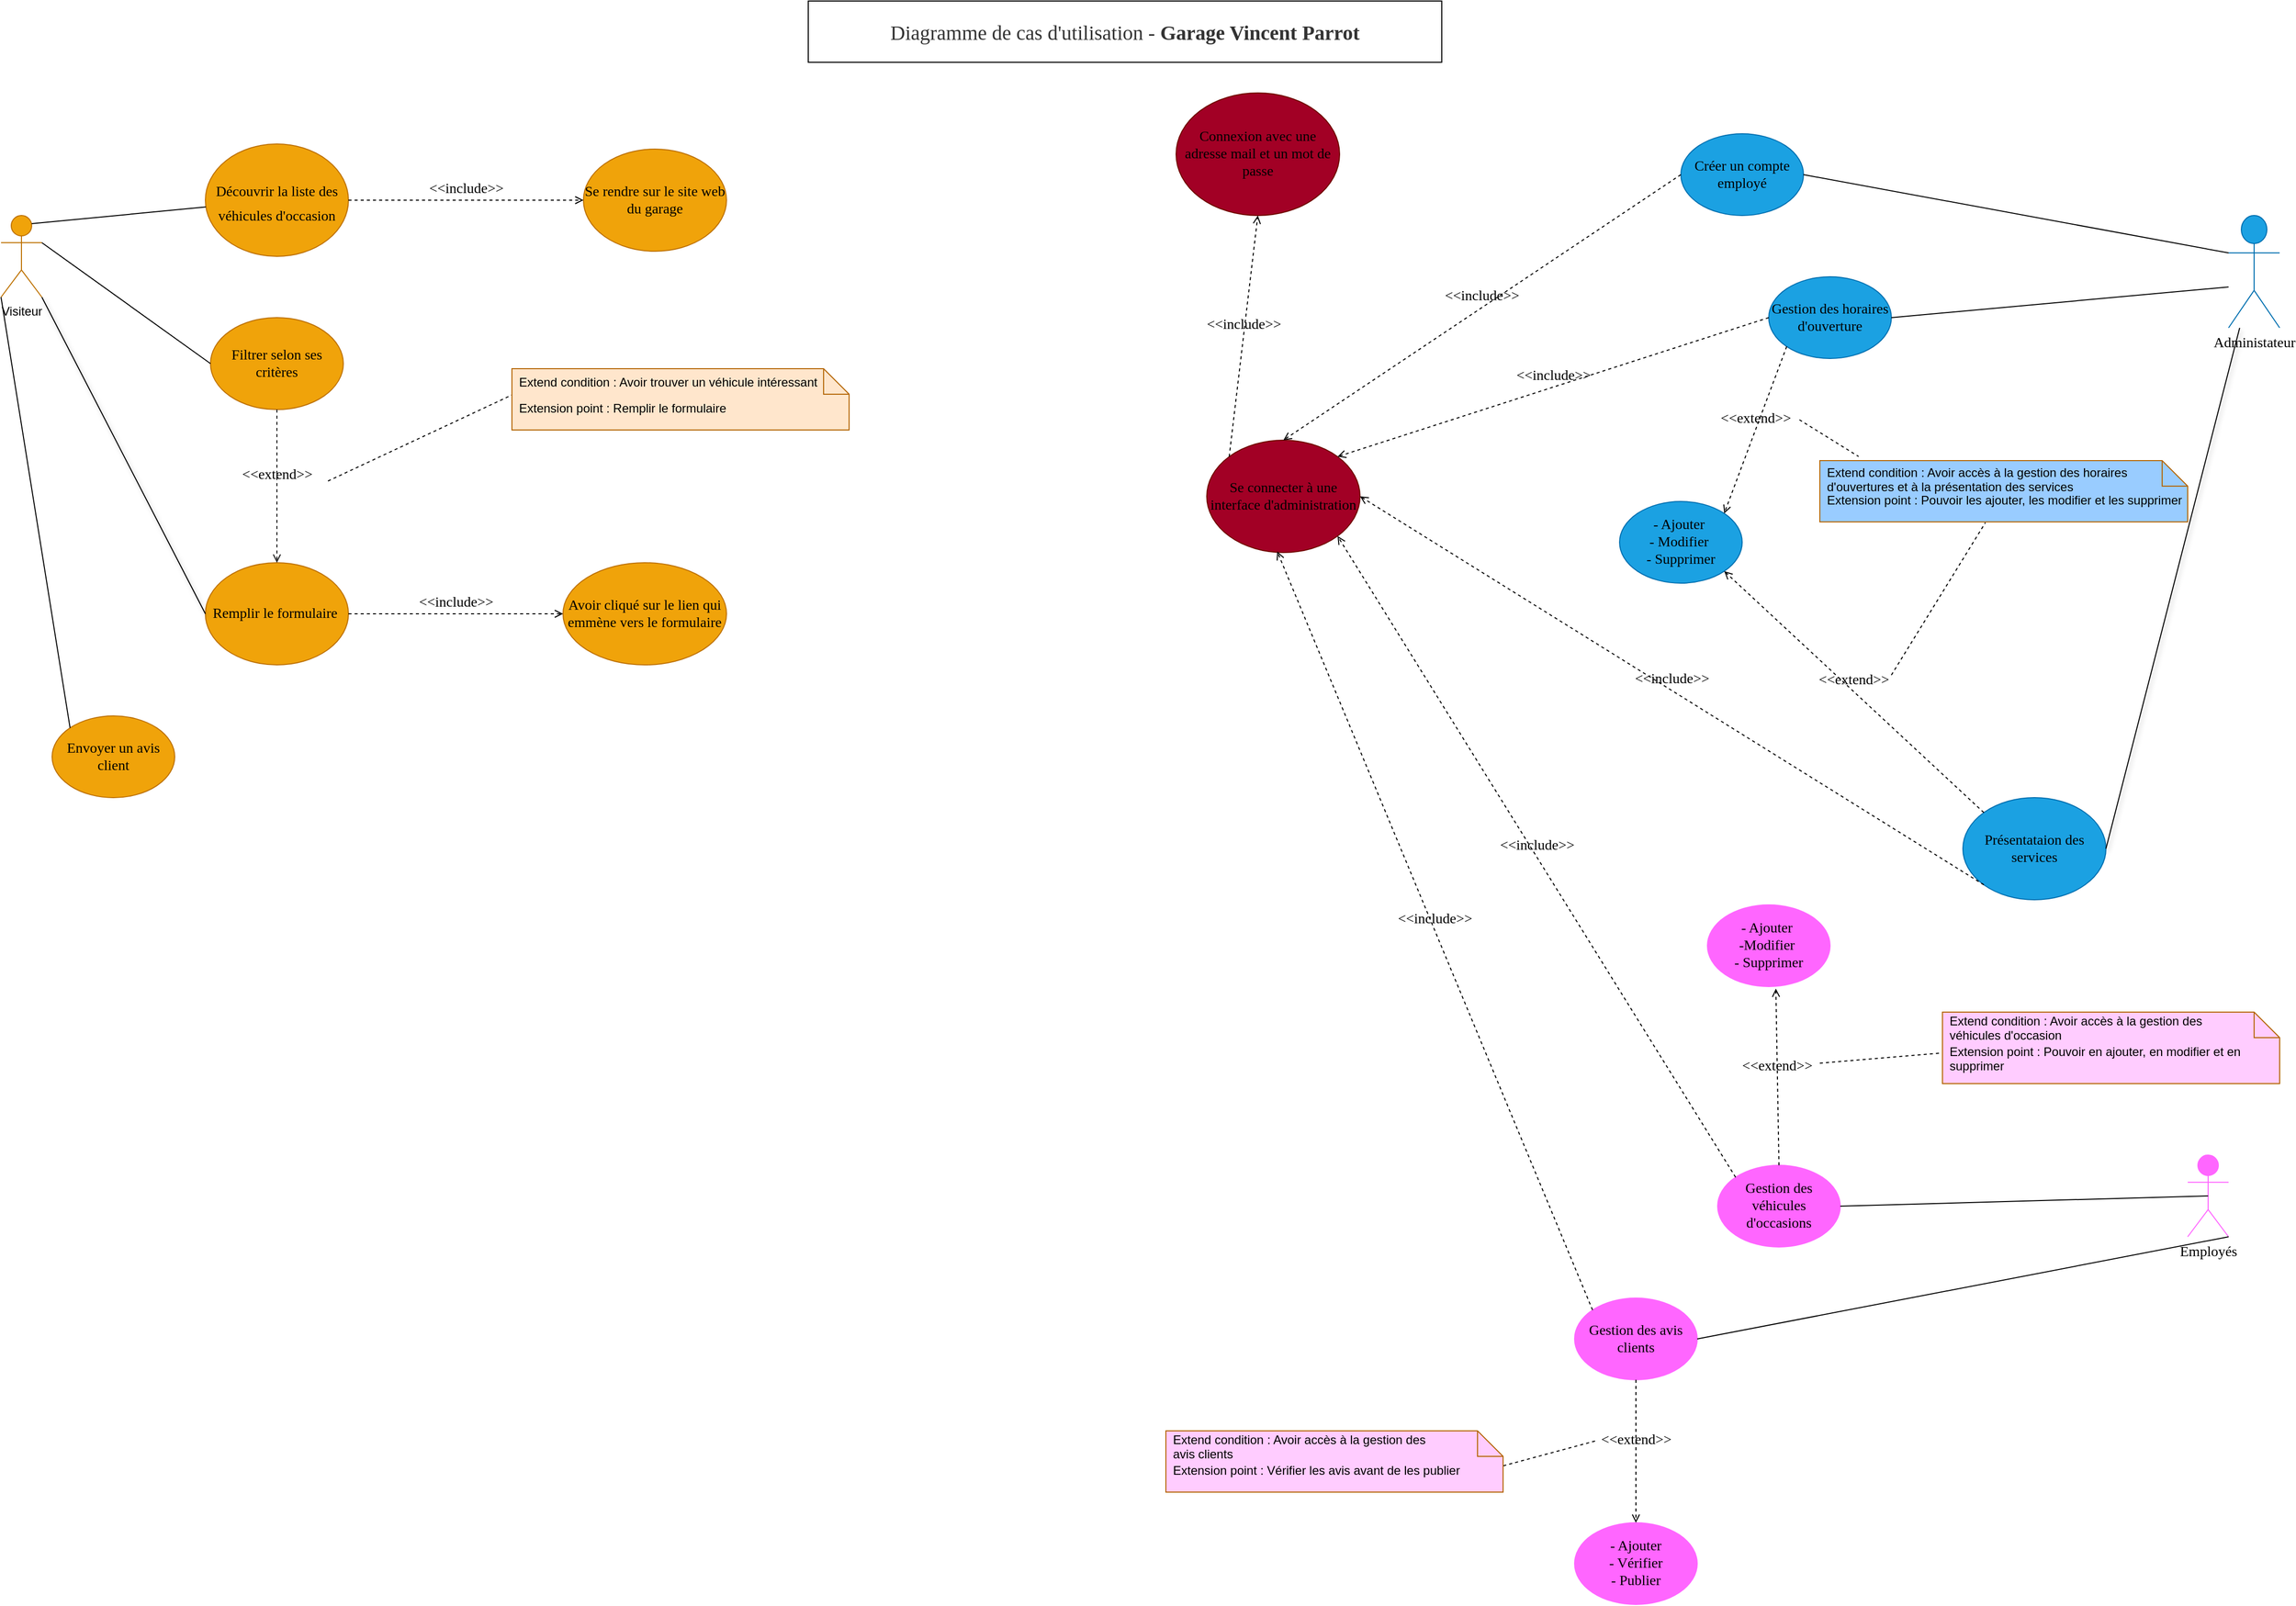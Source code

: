 <mxfile>
    <diagram id="YJUcTYqen7Jrd-R3CdqB" name="Page-1">
        <mxGraphModel dx="3816" dy="1425" grid="1" gridSize="10" guides="1" tooltips="1" connect="1" arrows="1" fold="1" page="1" pageScale="1" pageWidth="1169" pageHeight="827" background="#FFFFFF" math="0" shadow="0">
            <root>
                <mxCell id="0"/>
                <mxCell id="1" parent="0"/>
                <mxCell id="2" value="Visiteur" style="shape=umlActor;verticalLabelPosition=bottom;verticalAlign=top;html=1;fillColor=#f0a30a;fontColor=#000000;strokeColor=#BD7000;" parent="1" vertex="1">
                    <mxGeometry x="-1120" y="220" width="40" height="80" as="geometry"/>
                </mxCell>
                <mxCell id="6" value="&lt;font style=&quot;font-size: 14px;&quot;&gt;Découvrir la liste des véhicules d'occasion&lt;/font&gt;" style="ellipse;whiteSpace=wrap;html=1;fontFamily=Tahoma;fontSize=20;fillColor=#f0a30a;fontColor=#000000;strokeColor=#BD7000;" parent="1" vertex="1">
                    <mxGeometry x="-920" y="150" width="140" height="110" as="geometry"/>
                </mxCell>
                <mxCell id="7" value="" style="endArrow=none;html=1;fontFamily=Tahoma;fontSize=14;exitX=0.75;exitY=0.1;exitDx=0;exitDy=0;exitPerimeter=0;fontColor=#000000;labelBackgroundColor=#000000;strokeColor=#000000;" parent="1" source="2" target="6" edge="1">
                    <mxGeometry width="50" height="50" relative="1" as="geometry">
                        <mxPoint x="-1100" y="260" as="sourcePoint"/>
                        <mxPoint x="-1050" y="210" as="targetPoint"/>
                    </mxGeometry>
                </mxCell>
                <mxCell id="8" value="Se rendre sur le site web du garage" style="ellipse;whiteSpace=wrap;html=1;fontFamily=Tahoma;fontSize=14;fillColor=#f0a30a;fontColor=#000000;strokeColor=#BD7000;" parent="1" vertex="1">
                    <mxGeometry x="-550" y="155" width="140" height="100" as="geometry"/>
                </mxCell>
                <mxCell id="10" value="&amp;lt;&amp;lt;include&amp;gt;&amp;gt;" style="html=1;verticalAlign=bottom;labelBackgroundColor=none;endArrow=open;endFill=0;dashed=1;fontFamily=Tahoma;fontSize=14;entryX=0;entryY=0.5;entryDx=0;entryDy=0;exitX=1;exitY=0.5;exitDx=0;exitDy=0;fontColor=#000000;strokeColor=#000000;" parent="1" source="6" target="8" edge="1">
                    <mxGeometry width="160" relative="1" as="geometry">
                        <mxPoint x="-810" y="180" as="sourcePoint"/>
                        <mxPoint x="-710" y="184.5" as="targetPoint"/>
                    </mxGeometry>
                </mxCell>
                <mxCell id="11" value="Filtrer selon ses critères" style="ellipse;whiteSpace=wrap;html=1;fontFamily=Tahoma;fontSize=14;fillColor=#f0a30a;fontColor=#000000;strokeColor=#BD7000;" parent="1" vertex="1">
                    <mxGeometry x="-915" y="320" width="130" height="90" as="geometry"/>
                </mxCell>
                <mxCell id="12" value="" style="endArrow=none;html=1;fontFamily=Tahoma;fontSize=14;entryX=0;entryY=0.5;entryDx=0;entryDy=0;exitX=1;exitY=0.333;exitDx=0;exitDy=0;exitPerimeter=0;fontColor=#FFFFFF;strokeColor=#000000;" parent="1" source="2" target="11" edge="1">
                    <mxGeometry width="50" height="50" relative="1" as="geometry">
                        <mxPoint x="-1100" y="280" as="sourcePoint"/>
                        <mxPoint x="-1000" y="340" as="targetPoint"/>
                    </mxGeometry>
                </mxCell>
                <mxCell id="13" value="Remplir le formulaire&amp;nbsp;" style="ellipse;whiteSpace=wrap;html=1;fontFamily=Tahoma;fontSize=14;fillColor=#f0a30a;fontColor=#000000;strokeColor=#BD7000;" parent="1" vertex="1">
                    <mxGeometry x="-920" y="560" width="140" height="100" as="geometry"/>
                </mxCell>
                <mxCell id="14" value="" style="endArrow=none;html=1;fontFamily=Tahoma;fontSize=14;entryX=0;entryY=0.5;entryDx=0;entryDy=0;exitX=1;exitY=1;exitDx=0;exitDy=0;exitPerimeter=0;fontColor=#FFFFFF;shadow=1;strokeColor=#000000;" parent="1" source="2" target="13" edge="1">
                    <mxGeometry width="50" height="50" relative="1" as="geometry">
                        <mxPoint x="-1100" y="300" as="sourcePoint"/>
                        <mxPoint x="-1030" y="365" as="targetPoint"/>
                    </mxGeometry>
                </mxCell>
                <mxCell id="15" value="&amp;lt;&amp;lt;extend&amp;gt;&amp;gt;" style="html=1;verticalAlign=bottom;labelBackgroundColor=none;endArrow=open;endFill=0;dashed=1;fontFamily=Tahoma;fontSize=14;exitX=0.5;exitY=1;exitDx=0;exitDy=0;fontColor=#000000;strokeColor=#1A1A1A;" parent="1" source="11" target="13" edge="1">
                    <mxGeometry width="160" relative="1" as="geometry">
                        <mxPoint x="-820" y="340" as="sourcePoint"/>
                        <mxPoint x="-660" y="340" as="targetPoint"/>
                    </mxGeometry>
                </mxCell>
                <mxCell id="16" value="Avoir cliqué sur le lien qui emmène vers le formulaire" style="ellipse;whiteSpace=wrap;html=1;fontFamily=Tahoma;fontSize=14;fillColor=#f0a30a;fontColor=#000000;strokeColor=#BD7000;" parent="1" vertex="1">
                    <mxGeometry x="-570" y="560" width="160" height="100" as="geometry"/>
                </mxCell>
                <mxCell id="17" value="&amp;lt;&amp;lt;include&amp;gt;&amp;gt;" style="html=1;verticalAlign=bottom;labelBackgroundColor=none;endArrow=open;endFill=0;dashed=1;fontFamily=Tahoma;fontSize=14;exitX=1;exitY=0.5;exitDx=0;exitDy=0;entryX=0;entryY=0.5;entryDx=0;entryDy=0;fontColor=#000000;strokeColor=#000000;" parent="1" source="13" target="16" edge="1">
                    <mxGeometry width="160" relative="1" as="geometry">
                        <mxPoint x="-770" y="429.5" as="sourcePoint"/>
                        <mxPoint x="-660" y="430" as="targetPoint"/>
                    </mxGeometry>
                </mxCell>
                <mxCell id="21" value="" style="endArrow=none;dashed=1;html=1;fontFamily=Tahoma;fontSize=14;entryX=0;entryY=0.429;entryDx=0;entryDy=0;entryPerimeter=0;fontColor=#FFFFFF;strokeColor=#000000;" parent="1" target="70" edge="1">
                    <mxGeometry width="50" height="50" relative="1" as="geometry">
                        <mxPoint x="-800" y="480" as="sourcePoint"/>
                        <mxPoint x="-630" y="400" as="targetPoint"/>
                    </mxGeometry>
                </mxCell>
                <mxCell id="22" value="Envoyer un avis client" style="ellipse;whiteSpace=wrap;html=1;fontFamily=Tahoma;fontSize=14;fillColor=#f0a30a;fontColor=#000000;strokeColor=#BD7000;" parent="1" vertex="1">
                    <mxGeometry x="-1070" y="710" width="120" height="80" as="geometry"/>
                </mxCell>
                <mxCell id="23" value="" style="endArrow=none;html=1;fontFamily=Tahoma;fontSize=14;exitX=0;exitY=0;exitDx=0;exitDy=0;entryX=0;entryY=1;entryDx=0;entryDy=0;entryPerimeter=0;labelBackgroundColor=#FFFFFF;strokeColor=#000000;" parent="1" source="22" target="2" edge="1">
                    <mxGeometry width="50" height="50" relative="1" as="geometry">
                        <mxPoint x="-770" y="540" as="sourcePoint"/>
                        <mxPoint x="-1120" y="330" as="targetPoint"/>
                    </mxGeometry>
                </mxCell>
                <mxCell id="30" value="Administateur" style="shape=umlActor;verticalLabelPosition=bottom;verticalAlign=top;html=1;strokeColor=#006EAF;fontFamily=Tahoma;fontSize=14;fontColor=#000000;fillColor=#1ba1e2;" parent="1" vertex="1">
                    <mxGeometry x="1060" y="220" width="50" height="110" as="geometry"/>
                </mxCell>
                <mxCell id="31" value="Créer un compte employé" style="ellipse;whiteSpace=wrap;html=1;strokeColor=#006EAF;fontFamily=Tahoma;fontSize=14;fontColor=#000000;fillColor=#1ba1e2;" parent="1" vertex="1">
                    <mxGeometry x="524" y="140" width="120" height="80" as="geometry"/>
                </mxCell>
                <mxCell id="32" value="" style="endArrow=none;html=1;fontFamily=Tahoma;fontSize=14;fontColor=#080808;entryX=0;entryY=0.333;entryDx=0;entryDy=0;entryPerimeter=0;exitX=1;exitY=0.5;exitDx=0;exitDy=0;strokeColor=#000000;" parent="1" source="31" target="30" edge="1">
                    <mxGeometry width="50" height="50" relative="1" as="geometry">
                        <mxPoint x="880" y="390" as="sourcePoint"/>
                        <mxPoint x="930" y="340" as="targetPoint"/>
                    </mxGeometry>
                </mxCell>
                <mxCell id="33" value="Se connecter à une interface d'administration" style="ellipse;whiteSpace=wrap;html=1;strokeColor=#6F0000;fontFamily=Tahoma;fontSize=14;fontColor=#000000;fillColor=#a20025;" parent="1" vertex="1">
                    <mxGeometry x="60" y="440" width="150" height="110" as="geometry"/>
                </mxCell>
                <mxCell id="34" value="&lt;font&gt;&amp;lt;&amp;lt;include&amp;gt;&amp;gt;&lt;/font&gt;" style="html=1;verticalAlign=bottom;labelBackgroundColor=none;endArrow=open;endFill=0;dashed=1;fontFamily=Tahoma;fontSize=14;fontColor=#000000;exitX=0;exitY=0.5;exitDx=0;exitDy=0;entryX=0.5;entryY=0;entryDx=0;entryDy=0;strokeColor=#000000;" parent="1" source="31" target="33" edge="1">
                    <mxGeometry width="160" relative="1" as="geometry">
                        <mxPoint x="410" y="350" as="sourcePoint"/>
                        <mxPoint x="570" y="350" as="targetPoint"/>
                    </mxGeometry>
                </mxCell>
                <mxCell id="35" value="Présentataion des services" style="ellipse;whiteSpace=wrap;html=1;strokeColor=#006EAF;fontFamily=Tahoma;fontSize=14;fontColor=#000000;fillColor=#1ba1e2;" parent="1" vertex="1">
                    <mxGeometry x="800" y="790" width="140" height="100" as="geometry"/>
                </mxCell>
                <mxCell id="36" value="" style="endArrow=none;html=1;fontFamily=Tahoma;fontSize=14;fontColor=#f6eeee;exitX=1;exitY=0.5;exitDx=0;exitDy=0;shadow=1;strokeColor=#000000;" parent="1" source="35" target="30" edge="1">
                    <mxGeometry width="50" height="50" relative="1" as="geometry">
                        <mxPoint x="900" y="360" as="sourcePoint"/>
                        <mxPoint x="950" y="310" as="targetPoint"/>
                    </mxGeometry>
                </mxCell>
                <mxCell id="37" value="Gestion des horaires d'ouverture" style="ellipse;whiteSpace=wrap;html=1;strokeColor=#006EAF;fontFamily=Tahoma;fontSize=14;fontColor=#000000;fillColor=#1ba1e2;" parent="1" vertex="1">
                    <mxGeometry x="610" y="280" width="120" height="80" as="geometry"/>
                </mxCell>
                <mxCell id="38" value="" style="endArrow=none;html=1;fontFamily=Tahoma;fontSize=14;fontColor=#f6eeee;exitX=1;exitY=0.5;exitDx=0;exitDy=0;strokeColor=#000000;" parent="1" source="37" edge="1">
                    <mxGeometry width="50" height="50" relative="1" as="geometry">
                        <mxPoint x="900" y="540" as="sourcePoint"/>
                        <mxPoint x="1060" y="290" as="targetPoint"/>
                    </mxGeometry>
                </mxCell>
                <mxCell id="39" value="- Ajouter&amp;nbsp;&lt;br&gt;- Modifier&amp;nbsp;&lt;br&gt;- Supprimer" style="ellipse;whiteSpace=wrap;html=1;strokeColor=#006EAF;fontFamily=Tahoma;fontSize=14;fontColor=#000000;fillColor=#1ba1e2;" parent="1" vertex="1">
                    <mxGeometry x="464" y="500" width="120" height="80" as="geometry"/>
                </mxCell>
                <mxCell id="40" value="&amp;lt;&amp;lt;extend&amp;gt;&amp;gt;" style="html=1;verticalAlign=bottom;labelBackgroundColor=none;endArrow=open;endFill=0;dashed=1;fontFamily=Tahoma;fontSize=14;fontColor=#000000;exitX=0;exitY=1;exitDx=0;exitDy=0;entryX=1;entryY=0;entryDx=0;entryDy=0;strokeColor=#000000;" parent="1" source="37" target="39" edge="1">
                    <mxGeometry width="160" relative="1" as="geometry">
                        <mxPoint x="790" y="420" as="sourcePoint"/>
                        <mxPoint x="950" y="420" as="targetPoint"/>
                    </mxGeometry>
                </mxCell>
                <mxCell id="41" value="&amp;lt;&amp;lt;extend&amp;gt;&amp;gt;" style="html=1;verticalAlign=bottom;labelBackgroundColor=none;endArrow=open;endFill=0;dashed=1;fontFamily=Tahoma;fontSize=14;fontColor=#000000;exitX=0;exitY=0;exitDx=0;exitDy=0;entryX=1;entryY=1;entryDx=0;entryDy=0;strokeColor=#000000;" parent="1" source="35" target="39" edge="1">
                    <mxGeometry width="160" relative="1" as="geometry">
                        <mxPoint x="790" y="420" as="sourcePoint"/>
                        <mxPoint x="950" y="420" as="targetPoint"/>
                    </mxGeometry>
                </mxCell>
                <mxCell id="42" value="Employés" style="shape=umlActor;verticalLabelPosition=bottom;verticalAlign=top;html=1;strokeColor=#FF66FF;fontFamily=Tahoma;fontSize=14;fontColor=#000000;fillColor=#FF66FF;" parent="1" vertex="1">
                    <mxGeometry x="1020" y="1140" width="40" height="80" as="geometry"/>
                </mxCell>
                <mxCell id="45" value="Gestion des véhicules d'occasions" style="ellipse;whiteSpace=wrap;html=1;strokeColor=#FF66FF;fontFamily=Tahoma;fontSize=14;fontColor=#000000;fillColor=#FF66FF;" parent="1" vertex="1">
                    <mxGeometry x="560" y="1150" width="120" height="80" as="geometry"/>
                </mxCell>
                <mxCell id="46" value="" style="endArrow=none;html=1;fontFamily=Tahoma;fontSize=14;fontColor=#f6eeee;entryX=0.5;entryY=0.5;entryDx=0;entryDy=0;entryPerimeter=0;exitX=1;exitY=0.5;exitDx=0;exitDy=0;strokeColor=#000000;" parent="1" source="45" target="42" edge="1">
                    <mxGeometry width="50" height="50" relative="1" as="geometry">
                        <mxPoint x="820" y="910" as="sourcePoint"/>
                        <mxPoint x="870" y="860" as="targetPoint"/>
                    </mxGeometry>
                </mxCell>
                <mxCell id="47" value="- Ajouter&amp;nbsp;&lt;br&gt;-Modifier&amp;nbsp;&lt;br&gt;- Supprimer" style="ellipse;whiteSpace=wrap;html=1;strokeColor=#FF66FF;fontFamily=Tahoma;fontSize=14;fontColor=#000000;fillColor=#FF66FF;" parent="1" vertex="1">
                    <mxGeometry x="550" y="895" width="120" height="80" as="geometry"/>
                </mxCell>
                <mxCell id="48" value="&amp;lt;&amp;lt;extend&amp;gt;&amp;gt;" style="html=1;verticalAlign=bottom;labelBackgroundColor=none;endArrow=open;endFill=0;dashed=1;fontFamily=Tahoma;fontSize=14;fontColor=#000000;exitX=0.5;exitY=0;exitDx=0;exitDy=0;entryX=0.558;entryY=1.025;entryDx=0;entryDy=0;entryPerimeter=0;strokeColor=#000000;" parent="1" source="45" target="47" edge="1">
                    <mxGeometry width="160" relative="1" as="geometry">
                        <mxPoint x="770" y="870" as="sourcePoint"/>
                        <mxPoint x="930" y="870" as="targetPoint"/>
                    </mxGeometry>
                </mxCell>
                <mxCell id="49" value="Gestion des avis clients" style="ellipse;whiteSpace=wrap;html=1;strokeColor=#FF66FF;fontFamily=Tahoma;fontSize=14;fontColor=#000000;fillColor=#FF66FF;" parent="1" vertex="1">
                    <mxGeometry x="420" y="1280" width="120" height="80" as="geometry"/>
                </mxCell>
                <mxCell id="50" value="" style="endArrow=none;html=1;fontFamily=Tahoma;fontSize=14;fontColor=#f6eeee;exitX=1;exitY=0.5;exitDx=0;exitDy=0;entryX=1;entryY=1;entryDx=0;entryDy=0;entryPerimeter=0;strokeColor=#000000;" parent="1" source="49" target="42" edge="1">
                    <mxGeometry width="50" height="50" relative="1" as="geometry">
                        <mxPoint x="820" y="880" as="sourcePoint"/>
                        <mxPoint x="870" y="830" as="targetPoint"/>
                    </mxGeometry>
                </mxCell>
                <mxCell id="51" value="- Ajouter&lt;br&gt;- Vérifier&lt;br&gt;- Publier" style="ellipse;whiteSpace=wrap;html=1;strokeColor=#FF66FF;fontFamily=Tahoma;fontSize=14;fontColor=#000000;fillColor=#FF66FF;" parent="1" vertex="1">
                    <mxGeometry x="420" y="1500" width="120" height="80" as="geometry"/>
                </mxCell>
                <mxCell id="52" value="&amp;lt;&amp;lt;extend&amp;gt;&amp;gt;" style="html=1;verticalAlign=bottom;labelBackgroundColor=none;endArrow=open;endFill=0;dashed=1;fontFamily=Tahoma;fontSize=14;fontColor=#000000;entryX=0.5;entryY=0;entryDx=0;entryDy=0;exitX=0.5;exitY=1;exitDx=0;exitDy=0;strokeColor=#000000;" parent="1" source="49" target="51" edge="1">
                    <mxGeometry width="160" relative="1" as="geometry">
                        <mxPoint x="730" y="1220" as="sourcePoint"/>
                        <mxPoint x="930" y="1040" as="targetPoint"/>
                    </mxGeometry>
                </mxCell>
                <mxCell id="53" value="&amp;lt;&amp;lt;include&amp;gt;&amp;gt;" style="html=1;verticalAlign=bottom;labelBackgroundColor=none;endArrow=open;endFill=0;dashed=1;fontFamily=Tahoma;fontSize=14;fontColor=#000000;exitX=0;exitY=0;exitDx=0;exitDy=0;entryX=1;entryY=1;entryDx=0;entryDy=0;strokeColor=#000000;" parent="1" source="45" target="33" edge="1">
                    <mxGeometry width="160" relative="1" as="geometry">
                        <mxPoint x="330" y="840" as="sourcePoint"/>
                        <mxPoint x="490" y="840" as="targetPoint"/>
                    </mxGeometry>
                </mxCell>
                <mxCell id="54" value="&amp;lt;&amp;lt;include&amp;gt;&amp;gt;" style="html=1;verticalAlign=bottom;labelBackgroundColor=none;endArrow=open;endFill=0;dashed=1;fontFamily=Tahoma;fontSize=14;fontColor=#000000;exitX=0;exitY=0;exitDx=0;exitDy=0;entryX=0.46;entryY=0.991;entryDx=0;entryDy=0;entryPerimeter=0;strokeColor=#000000;" parent="1" source="49" target="33" edge="1">
                    <mxGeometry width="160" relative="1" as="geometry">
                        <mxPoint x="330" y="840" as="sourcePoint"/>
                        <mxPoint x="490" y="840" as="targetPoint"/>
                    </mxGeometry>
                </mxCell>
                <mxCell id="56" value="&amp;lt;&amp;lt;include&amp;gt;&amp;gt;" style="html=1;verticalAlign=bottom;labelBackgroundColor=none;endArrow=open;endFill=0;dashed=1;fontFamily=Tahoma;fontSize=14;fontColor=#000000;exitX=0;exitY=1;exitDx=0;exitDy=0;entryX=1;entryY=0.5;entryDx=0;entryDy=0;strokeColor=#000000;" parent="1" source="35" target="33" edge="1">
                    <mxGeometry width="160" relative="1" as="geometry">
                        <mxPoint x="430" y="440" as="sourcePoint"/>
                        <mxPoint x="590" y="440" as="targetPoint"/>
                    </mxGeometry>
                </mxCell>
                <mxCell id="57" value="&amp;lt;&amp;lt;include&amp;gt;&amp;gt;" style="html=1;verticalAlign=bottom;labelBackgroundColor=none;endArrow=open;endFill=0;dashed=1;fontFamily=Tahoma;fontSize=14;fontColor=#000000;exitX=0;exitY=0.5;exitDx=0;exitDy=0;entryX=1;entryY=0;entryDx=0;entryDy=0;strokeColor=#000000;" parent="1" source="37" target="33" edge="1">
                    <mxGeometry width="160" relative="1" as="geometry">
                        <mxPoint x="430" y="440" as="sourcePoint"/>
                        <mxPoint x="590" y="440" as="targetPoint"/>
                    </mxGeometry>
                </mxCell>
                <mxCell id="58" value="Connexion avec une adresse mail et un mot de passe" style="ellipse;whiteSpace=wrap;html=1;strokeColor=#6F0000;fontFamily=Tahoma;fontSize=14;fontColor=#000000;fillColor=#a20025;" parent="1" vertex="1">
                    <mxGeometry x="30" y="100" width="160" height="120" as="geometry"/>
                </mxCell>
                <mxCell id="59" value="&amp;lt;&amp;lt;include&amp;gt;&amp;gt;" style="html=1;verticalAlign=bottom;labelBackgroundColor=none;endArrow=open;endFill=0;dashed=1;fontFamily=Tahoma;fontSize=14;fontColor=#000000;exitX=0;exitY=0;exitDx=0;exitDy=0;entryX=0.5;entryY=1;entryDx=0;entryDy=0;strokeColor=#000000;" parent="1" source="33" target="58" edge="1">
                    <mxGeometry width="160" relative="1" as="geometry">
                        <mxPoint x="100" y="410" as="sourcePoint"/>
                        <mxPoint x="260" y="410" as="targetPoint"/>
                    </mxGeometry>
                </mxCell>
                <mxCell id="65" value="" style="endArrow=none;dashed=1;html=1;fontFamily=Tahoma;fontSize=14;fontColor=#000000;entryX=1;entryY=0.571;entryDx=0;entryDy=0;entryPerimeter=0;strokeColor=#000000;" parent="1" target="77" edge="1">
                    <mxGeometry width="50" height="50" relative="1" as="geometry">
                        <mxPoint x="440" y="1420" as="sourcePoint"/>
                        <mxPoint x="360" y="1432.5" as="targetPoint"/>
                    </mxGeometry>
                </mxCell>
                <mxCell id="66" value="" style="endArrow=none;dashed=1;html=1;fontFamily=Tahoma;fontSize=14;fontColor=#000000;entryX=0;entryY=0.5;entryDx=0;entryDy=0;entryPerimeter=0;strokeColor=#000000;" parent="1" edge="1">
                    <mxGeometry width="50" height="50" relative="1" as="geometry">
                        <mxPoint x="660" y="1050" as="sourcePoint"/>
                        <mxPoint x="780" y="1040" as="targetPoint"/>
                    </mxGeometry>
                </mxCell>
                <mxCell id="68" value="" style="endArrow=none;dashed=1;html=1;fontFamily=Tahoma;fontSize=14;fontColor=#000000;entryX=0.115;entryY=-0.08;entryDx=0;entryDy=0;entryPerimeter=0;strokeColor=#000000;" parent="1" target="73" edge="1">
                    <mxGeometry width="50" height="50" relative="1" as="geometry">
                        <mxPoint x="640" y="420" as="sourcePoint"/>
                        <mxPoint x="670" y="440" as="targetPoint"/>
                    </mxGeometry>
                </mxCell>
                <mxCell id="69" value="" style="endArrow=none;dashed=1;html=1;fontFamily=Tahoma;fontSize=14;fontColor=#000000;entryX=0.45;entryY=1.013;entryDx=0;entryDy=0;entryPerimeter=0;strokeColor=#000000;" parent="1" target="72" edge="1">
                    <mxGeometry width="50" height="50" relative="1" as="geometry">
                        <mxPoint x="730" y="670" as="sourcePoint"/>
                        <mxPoint x="830" y="560" as="targetPoint"/>
                    </mxGeometry>
                </mxCell>
                <mxCell id="70" value="Extension point : Remplir le formulaire" style="shape=note2;boundedLbl=1;whiteSpace=wrap;html=1;size=25;verticalAlign=top;align=left;spacingLeft=5;fillColor=#FFE6CC;strokeColor=#b46504;fontColor=#000000;" parent="1" vertex="1">
                    <mxGeometry x="-620" y="370" width="330" height="60" as="geometry"/>
                </mxCell>
                <mxCell id="71" value="Extend condition : Avoir trouver un véhicule intéressant" style="resizeWidth=1;part=1;strokeColor=none;fillColor=none;align=left;spacingLeft=5;fontColor=#000000;" parent="70" vertex="1">
                    <mxGeometry width="302.5" height="25" relative="1" as="geometry"/>
                </mxCell>
                <mxCell id="72" value="Extension point : Pouvoir les ajouter, les modifier et les supprimer" style="shape=note2;boundedLbl=1;whiteSpace=wrap;html=1;size=25;verticalAlign=top;align=left;spacingLeft=5;fillColor=#99CCFF;strokeColor=#b46504;fontColor=#000000;" parent="1" vertex="1">
                    <mxGeometry x="660" y="460" width="360" height="60" as="geometry"/>
                </mxCell>
                <mxCell id="73" value="Extend condition : Avoir accès à la gestion des horaires&#10;d'ouvertures et à la présentation des services&#10;" style="resizeWidth=1;part=1;strokeColor=none;fillColor=none;align=left;spacingLeft=5;fontColor=#000000;" parent="72" vertex="1">
                    <mxGeometry width="330" height="50" relative="1" as="geometry"/>
                </mxCell>
                <mxCell id="74" value="Extension point : Pouvoir en ajouter, en modifier et en&lt;br&gt;supprimer" style="shape=note2;boundedLbl=1;whiteSpace=wrap;html=1;size=25;verticalAlign=top;align=left;spacingLeft=5;fillColor=#FFCCFF;strokeColor=#b46504;fontColor=#000000;" parent="1" vertex="1">
                    <mxGeometry x="780" y="1000" width="330" height="70" as="geometry"/>
                </mxCell>
                <mxCell id="75" value="Extend condition : Avoir accès à la gestion des &#10;véhicules d'occasion" style="resizeWidth=1;part=1;strokeColor=none;fillColor=none;align=left;spacingLeft=5;fontColor=#000000;" parent="74" vertex="1">
                    <mxGeometry width="302.5" height="30" relative="1" as="geometry"/>
                </mxCell>
                <mxCell id="77" value="Extension point : Vérifier les avis avant de les publier" style="shape=note2;boundedLbl=1;whiteSpace=wrap;html=1;size=25;verticalAlign=top;align=left;spacingLeft=5;fillColor=#FFCCFF;strokeColor=#b46504;fontColor=#000000;" parent="1" vertex="1">
                    <mxGeometry x="20" y="1410" width="330" height="60" as="geometry"/>
                </mxCell>
                <mxCell id="78" value="Extend condition : Avoir accès à la gestion des &#10;avis clients" style="resizeWidth=1;part=1;strokeColor=none;fillColor=none;align=left;spacingLeft=5;fontColor=#000000;" parent="77" vertex="1">
                    <mxGeometry width="302.5" height="30" relative="1" as="geometry"/>
                </mxCell>
                <mxCell id="79" value="&lt;span style=&quot;color: rgb(51, 51, 51); font-family: Tahoma; font-size: 20px;&quot;&gt;Diagramme de cas d'utilisation -&amp;nbsp;&lt;/span&gt;&lt;b style=&quot;color: rgb(51, 51, 51); font-family: Tahoma; font-size: 20px;&quot;&gt;Garage Vincent Parrot&lt;/b&gt;" style="rounded=0;whiteSpace=wrap;html=1;fillColor=none;" vertex="1" parent="1">
                    <mxGeometry x="-330" y="10" width="620" height="60" as="geometry"/>
                </mxCell>
            </root>
        </mxGraphModel>
    </diagram>
</mxfile>